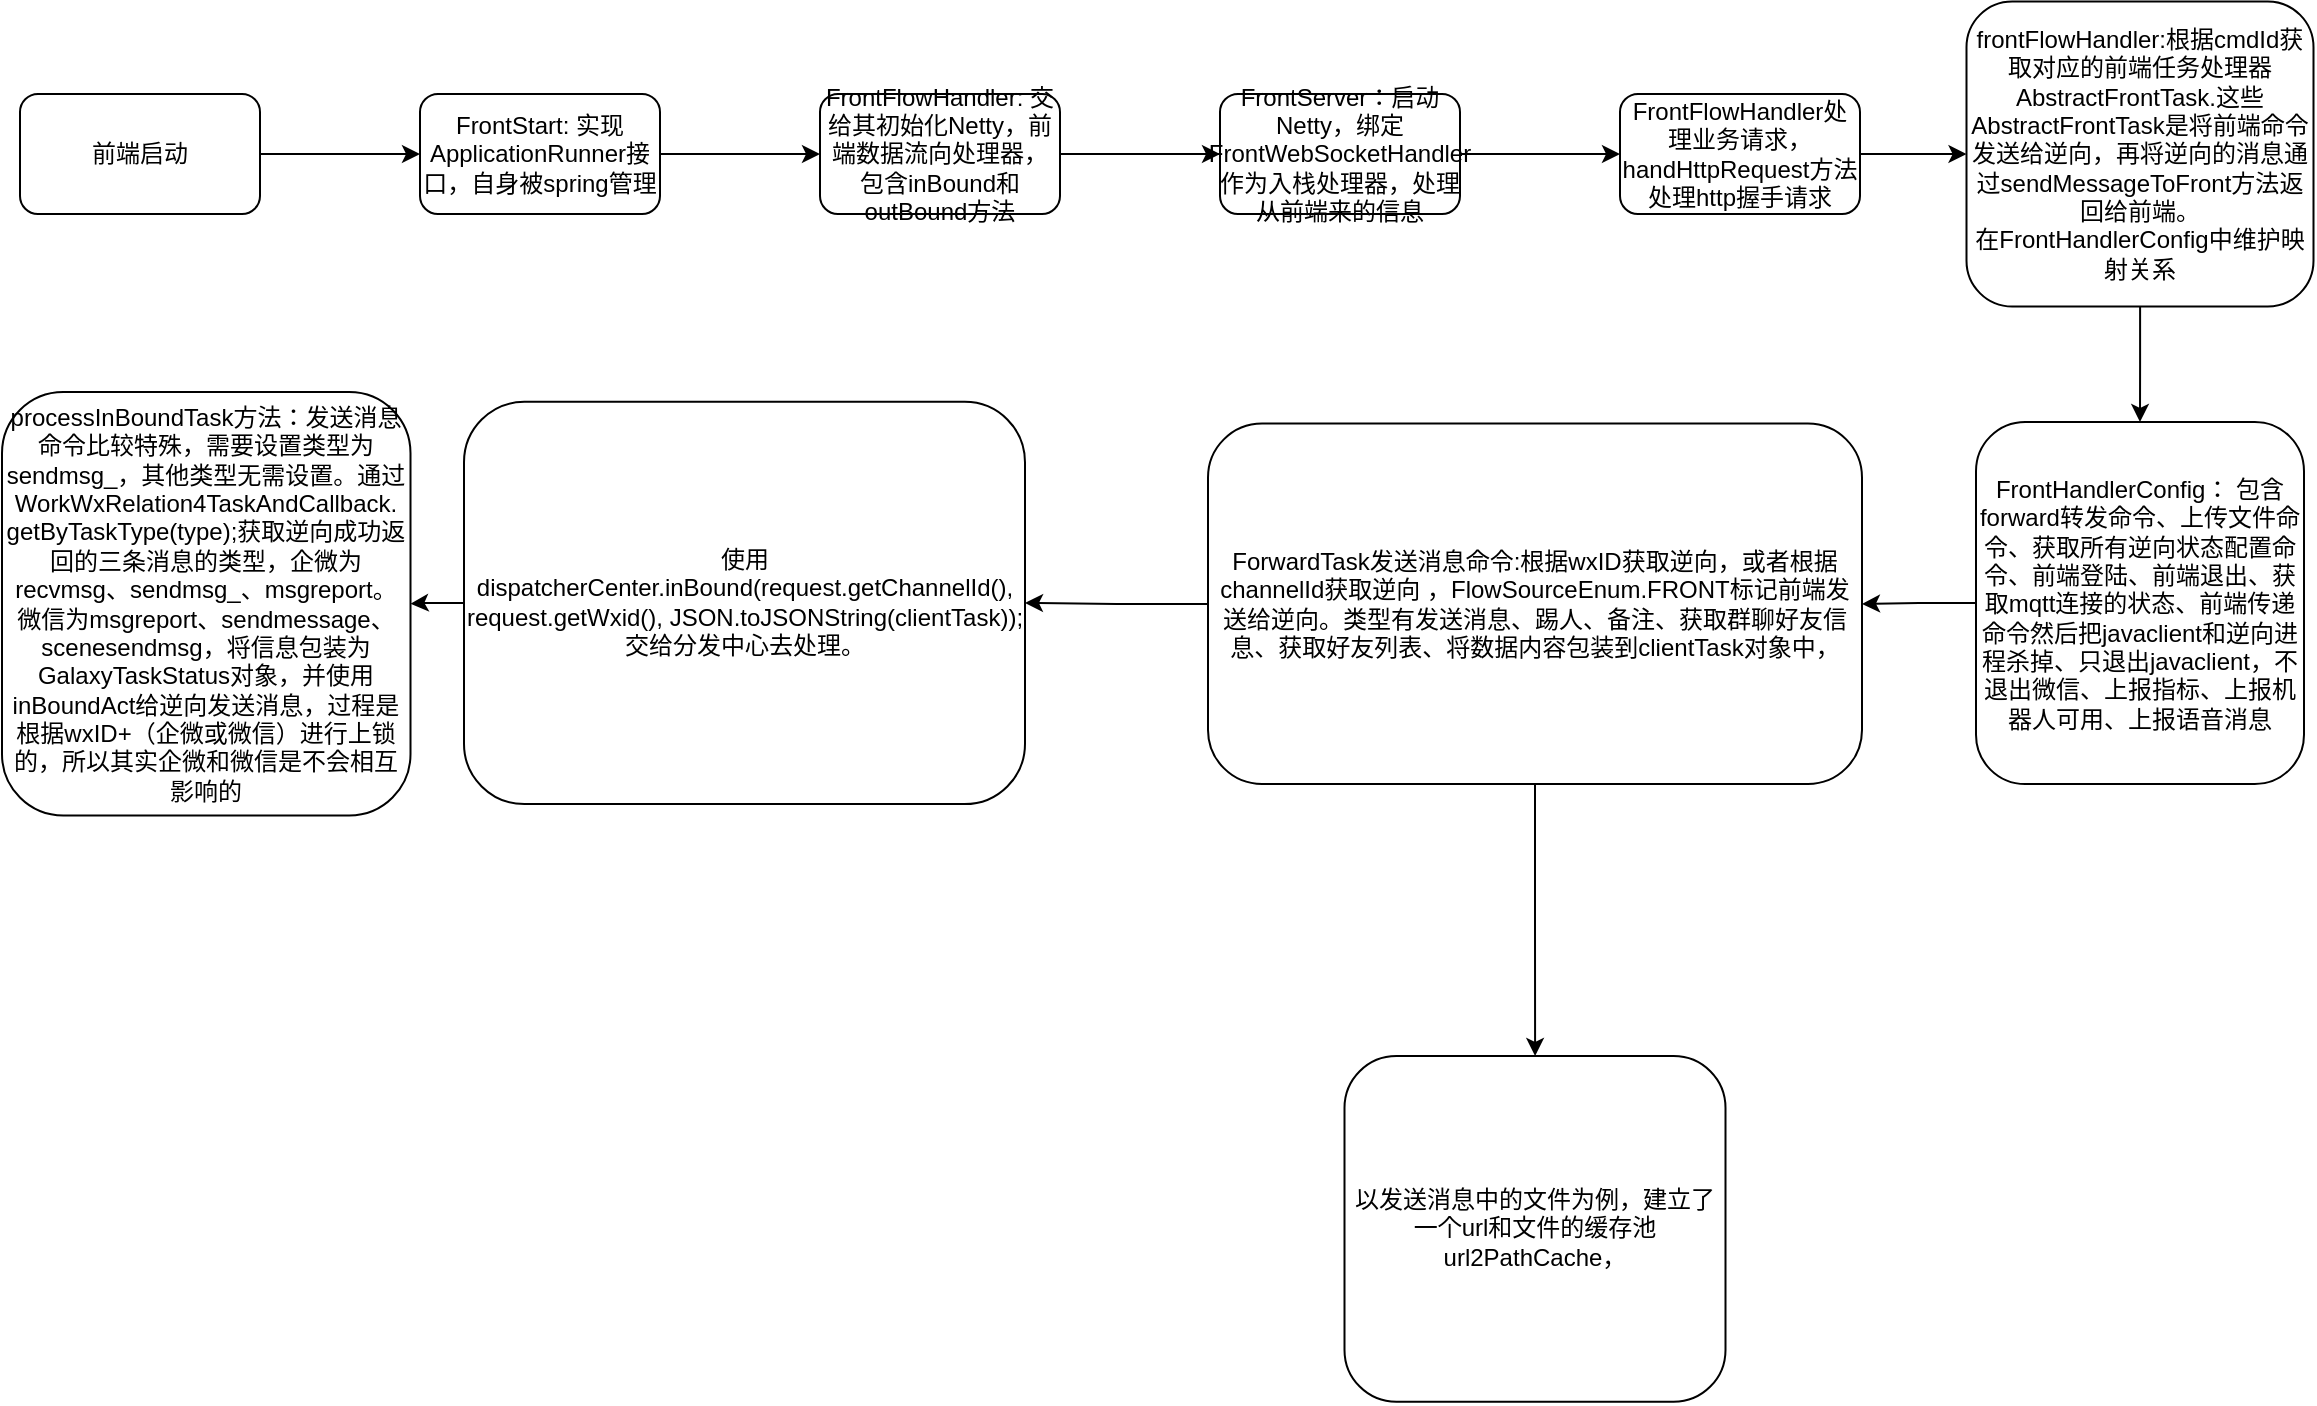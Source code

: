 <mxfile version="21.6.8" type="github">
  <diagram name="第 1 页" id="hfmUWymTaNQccyx6NpWl">
    <mxGraphModel dx="1674" dy="822" grid="0" gridSize="10" guides="1" tooltips="1" connect="1" arrows="1" fold="1" page="1" pageScale="1" pageWidth="1169" pageHeight="827" math="0" shadow="0">
      <root>
        <mxCell id="0" />
        <mxCell id="1" parent="0" />
        <mxCell id="AlUWY4Qr4lEPv8KhQEpm-3" value="" style="edgeStyle=orthogonalEdgeStyle;rounded=0;orthogonalLoop=1;jettySize=auto;html=1;" parent="1" source="AlUWY4Qr4lEPv8KhQEpm-1" target="AlUWY4Qr4lEPv8KhQEpm-2" edge="1">
          <mxGeometry relative="1" as="geometry" />
        </mxCell>
        <mxCell id="AlUWY4Qr4lEPv8KhQEpm-1" value="前端启动" style="rounded=1;whiteSpace=wrap;html=1;" parent="1" vertex="1">
          <mxGeometry x="17" y="220" width="120" height="60" as="geometry" />
        </mxCell>
        <mxCell id="AlUWY4Qr4lEPv8KhQEpm-5" value="" style="edgeStyle=orthogonalEdgeStyle;rounded=0;orthogonalLoop=1;jettySize=auto;html=1;" parent="1" source="AlUWY4Qr4lEPv8KhQEpm-2" target="AlUWY4Qr4lEPv8KhQEpm-4" edge="1">
          <mxGeometry relative="1" as="geometry" />
        </mxCell>
        <mxCell id="AlUWY4Qr4lEPv8KhQEpm-2" value="FrontStart: 实现ApplicationRunner接口，自身被spring管理" style="whiteSpace=wrap;html=1;rounded=1;" parent="1" vertex="1">
          <mxGeometry x="217" y="220" width="120" height="60" as="geometry" />
        </mxCell>
        <mxCell id="AlUWY4Qr4lEPv8KhQEpm-7" value="" style="edgeStyle=orthogonalEdgeStyle;rounded=0;orthogonalLoop=1;jettySize=auto;html=1;" parent="1" source="AlUWY4Qr4lEPv8KhQEpm-4" target="AlUWY4Qr4lEPv8KhQEpm-6" edge="1">
          <mxGeometry relative="1" as="geometry" />
        </mxCell>
        <mxCell id="AlUWY4Qr4lEPv8KhQEpm-4" value="FrontFlowHandler: 交给其初始化Netty，前端数据流向处理器，包含inBound和outBound方法" style="whiteSpace=wrap;html=1;rounded=1;" parent="1" vertex="1">
          <mxGeometry x="417" y="220" width="120" height="60" as="geometry" />
        </mxCell>
        <mxCell id="AlUWY4Qr4lEPv8KhQEpm-9" value="" style="edgeStyle=orthogonalEdgeStyle;rounded=0;orthogonalLoop=1;jettySize=auto;html=1;" parent="1" source="AlUWY4Qr4lEPv8KhQEpm-6" target="AlUWY4Qr4lEPv8KhQEpm-8" edge="1">
          <mxGeometry relative="1" as="geometry" />
        </mxCell>
        <mxCell id="AlUWY4Qr4lEPv8KhQEpm-6" value="FrontServer：启动Netty，绑定FrontWebSocketHandler&lt;span style=&quot;background-color: initial;&quot;&gt;作为入栈处理器，处理从前端来的信息&lt;/span&gt;" style="whiteSpace=wrap;html=1;rounded=1;" parent="1" vertex="1">
          <mxGeometry x="617" y="220" width="120" height="60" as="geometry" />
        </mxCell>
        <mxCell id="AlUWY4Qr4lEPv8KhQEpm-11" value="" style="edgeStyle=orthogonalEdgeStyle;rounded=0;orthogonalLoop=1;jettySize=auto;html=1;" parent="1" source="AlUWY4Qr4lEPv8KhQEpm-8" target="AlUWY4Qr4lEPv8KhQEpm-10" edge="1">
          <mxGeometry relative="1" as="geometry" />
        </mxCell>
        <mxCell id="AlUWY4Qr4lEPv8KhQEpm-8" value="FrontFlowHandler处理业务请求，handHttpRequest方法处理http握手请求" style="whiteSpace=wrap;html=1;rounded=1;" parent="1" vertex="1">
          <mxGeometry x="817" y="220" width="120" height="60" as="geometry" />
        </mxCell>
        <mxCell id="AlUWY4Qr4lEPv8KhQEpm-13" value="" style="edgeStyle=orthogonalEdgeStyle;rounded=0;orthogonalLoop=1;jettySize=auto;html=1;" parent="1" source="AlUWY4Qr4lEPv8KhQEpm-10" target="AlUWY4Qr4lEPv8KhQEpm-12" edge="1">
          <mxGeometry relative="1" as="geometry" />
        </mxCell>
        <mxCell id="AlUWY4Qr4lEPv8KhQEpm-10" value="frontFlowHandler:根据cmdId获取对应的前端任务处理器AbstractFrontTask.这些AbstractFrontTask是将前端命令发送给逆向，再将逆向的消息通过sendMessageToFront方法&lt;span style=&quot;background-color: initial;&quot;&gt;返回给前端。&lt;/span&gt;&lt;br&gt;在FrontHandlerConfig中维护映射关系" style="whiteSpace=wrap;html=1;rounded=1;" parent="1" vertex="1">
          <mxGeometry x="990.25" y="173.75" width="173.5" height="152.5" as="geometry" />
        </mxCell>
        <mxCell id="AlUWY4Qr4lEPv8KhQEpm-16" value="" style="edgeStyle=orthogonalEdgeStyle;rounded=0;orthogonalLoop=1;jettySize=auto;html=1;" parent="1" source="AlUWY4Qr4lEPv8KhQEpm-12" target="AlUWY4Qr4lEPv8KhQEpm-15" edge="1">
          <mxGeometry relative="1" as="geometry" />
        </mxCell>
        <mxCell id="AlUWY4Qr4lEPv8KhQEpm-12" value="FrontHandlerConfig： 包含forward&lt;span style=&quot;background-color: initial;&quot;&gt;转发命令、&lt;/span&gt;&lt;span style=&quot;background-color: initial;&quot;&gt;上传文件命令、&lt;/span&gt;获取所有逆向状态配置命令、前端登陆、前端退出、获取mqtt连接的状态、前端传递命令然后把javaclient和逆向进程杀掉、只退出javaclient，不退出微信、上报指标、上报机器人可用、上报语音消息" style="whiteSpace=wrap;html=1;rounded=1;" parent="1" vertex="1">
          <mxGeometry x="995" y="384" width="164" height="181" as="geometry" />
        </mxCell>
        <mxCell id="AlUWY4Qr4lEPv8KhQEpm-18" value="" style="edgeStyle=orthogonalEdgeStyle;rounded=0;orthogonalLoop=1;jettySize=auto;html=1;" parent="1" source="AlUWY4Qr4lEPv8KhQEpm-15" target="AlUWY4Qr4lEPv8KhQEpm-17" edge="1">
          <mxGeometry relative="1" as="geometry" />
        </mxCell>
        <mxCell id="AlUWY4Qr4lEPv8KhQEpm-20" value="" style="edgeStyle=orthogonalEdgeStyle;rounded=0;orthogonalLoop=1;jettySize=auto;html=1;" parent="1" source="AlUWY4Qr4lEPv8KhQEpm-15" target="AlUWY4Qr4lEPv8KhQEpm-19" edge="1">
          <mxGeometry relative="1" as="geometry" />
        </mxCell>
        <mxCell id="AlUWY4Qr4lEPv8KhQEpm-15" value="ForwardTask发送消息命令:根据wxID获取逆向，或者根据channelId获取逆向 ，FlowSourceEnum.FRONT标记前端发送给逆向。类型有发送消息、踢人、备注、获取群聊好友信息、获取好友列表、将数据内容包装到clientTask对象中，" style="whiteSpace=wrap;html=1;rounded=1;" parent="1" vertex="1">
          <mxGeometry x="611" y="384.75" width="327" height="180.25" as="geometry" />
        </mxCell>
        <mxCell id="AlUWY4Qr4lEPv8KhQEpm-22" value="" style="edgeStyle=orthogonalEdgeStyle;rounded=0;orthogonalLoop=1;jettySize=auto;html=1;" parent="1" source="AlUWY4Qr4lEPv8KhQEpm-17" target="AlUWY4Qr4lEPv8KhQEpm-21" edge="1">
          <mxGeometry relative="1" as="geometry" />
        </mxCell>
        <mxCell id="AlUWY4Qr4lEPv8KhQEpm-17" value="使用dispatcherCenter.inBound(request.getChannelId(), request.getWxid(), JSON.toJSONString(clientTask));交给分发中心去处理。" style="whiteSpace=wrap;html=1;rounded=1;" parent="1" vertex="1">
          <mxGeometry x="239" y="373.93" width="280.5" height="201.13" as="geometry" />
        </mxCell>
        <mxCell id="AlUWY4Qr4lEPv8KhQEpm-19" value="以发送消息中的文件为例，建立了一个url和文件的缓存池url2PathCache，" style="whiteSpace=wrap;html=1;rounded=1;" parent="1" vertex="1">
          <mxGeometry x="679.25" y="701" width="190.5" height="172.88" as="geometry" />
        </mxCell>
        <mxCell id="AlUWY4Qr4lEPv8KhQEpm-21" value="processInBoundTask方法：发送消息命令比较特殊，需要设置类型为sendmsg_，其他类型无需设置。通过WorkWxRelation4TaskAndCallback.&lt;br&gt;getByTaskType(type);获取逆向成功返回的三条消息的类型，企微为recvmsg、sendmsg_、msgreport。微信为msgreport、sendmessage、scenesendmsg，将信息包装为GalaxyTaskStatus对象，并使用inBoundAct给逆向发送消息，过程是根据wxID+（企微或微信）进行上锁的，所以其实企微和微信是不会相互影响的" style="whiteSpace=wrap;html=1;rounded=1;" parent="1" vertex="1">
          <mxGeometry x="8" y="369.03" width="204.25" height="211.69" as="geometry" />
        </mxCell>
      </root>
    </mxGraphModel>
  </diagram>
</mxfile>
